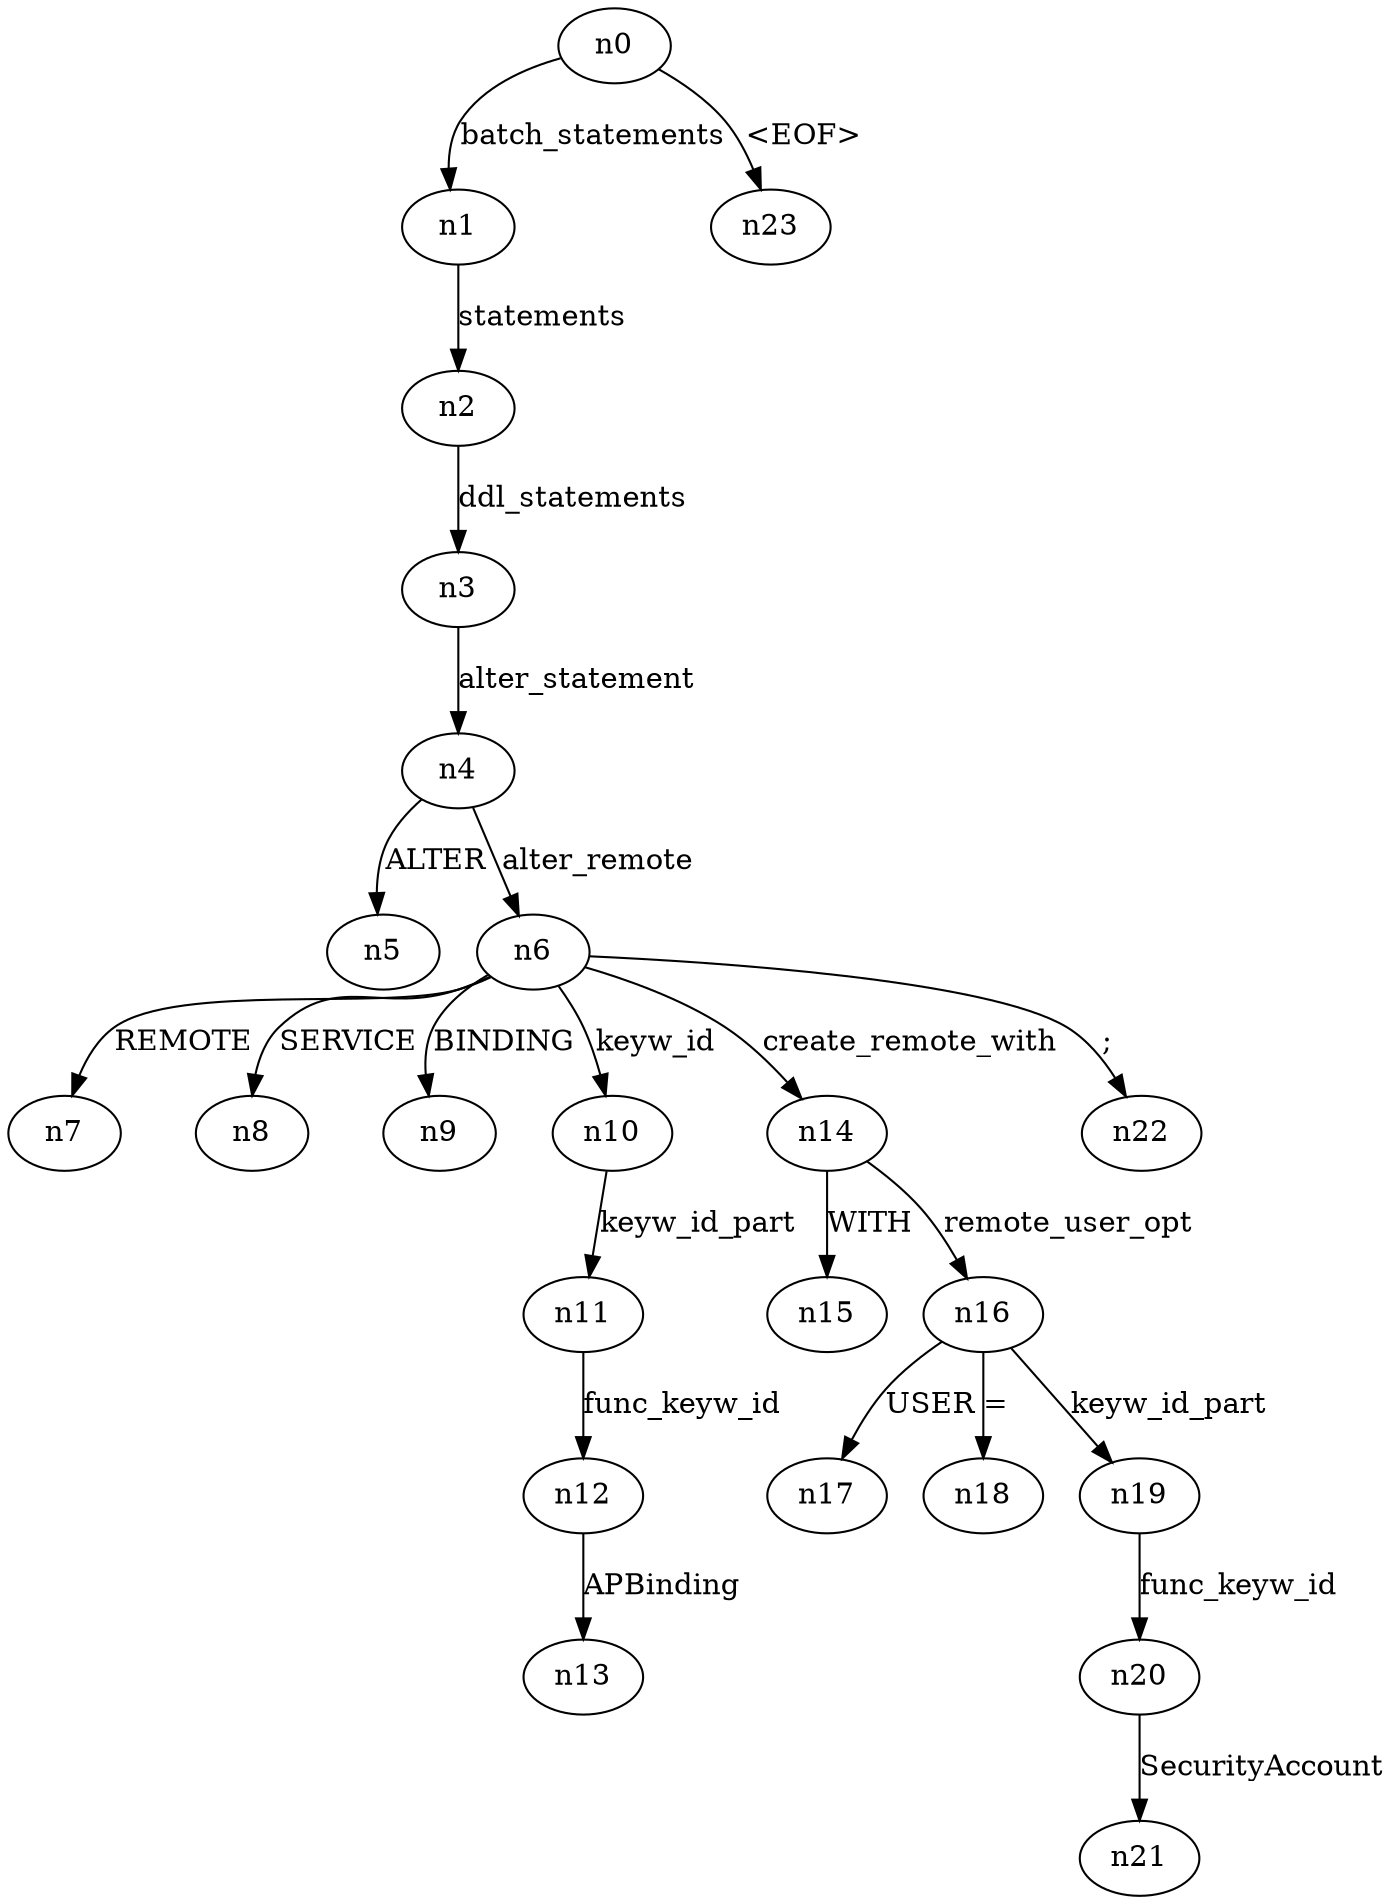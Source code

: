 digraph ParseTree {
  n0 -> n1 [label="batch_statements"];
  n1 -> n2 [label="statements"];
  n2 -> n3 [label="ddl_statements"];
  n3 -> n4 [label="alter_statement"];
  n4 -> n5 [label="ALTER"];
  n4 -> n6 [label="alter_remote"];
  n6 -> n7 [label="REMOTE"];
  n6 -> n8 [label="SERVICE"];
  n6 -> n9 [label="BINDING"];
  n6 -> n10 [label="keyw_id"];
  n10 -> n11 [label="keyw_id_part"];
  n11 -> n12 [label="func_keyw_id"];
  n12 -> n13 [label="APBinding"];
  n6 -> n14 [label="create_remote_with"];
  n14 -> n15 [label="WITH"];
  n14 -> n16 [label="remote_user_opt"];
  n16 -> n17 [label="USER"];
  n16 -> n18 [label="="];
  n16 -> n19 [label="keyw_id_part"];
  n19 -> n20 [label="func_keyw_id"];
  n20 -> n21 [label="SecurityAccount"];
  n6 -> n22 [label=";"];
  n0 -> n23 [label="<EOF>"];
}